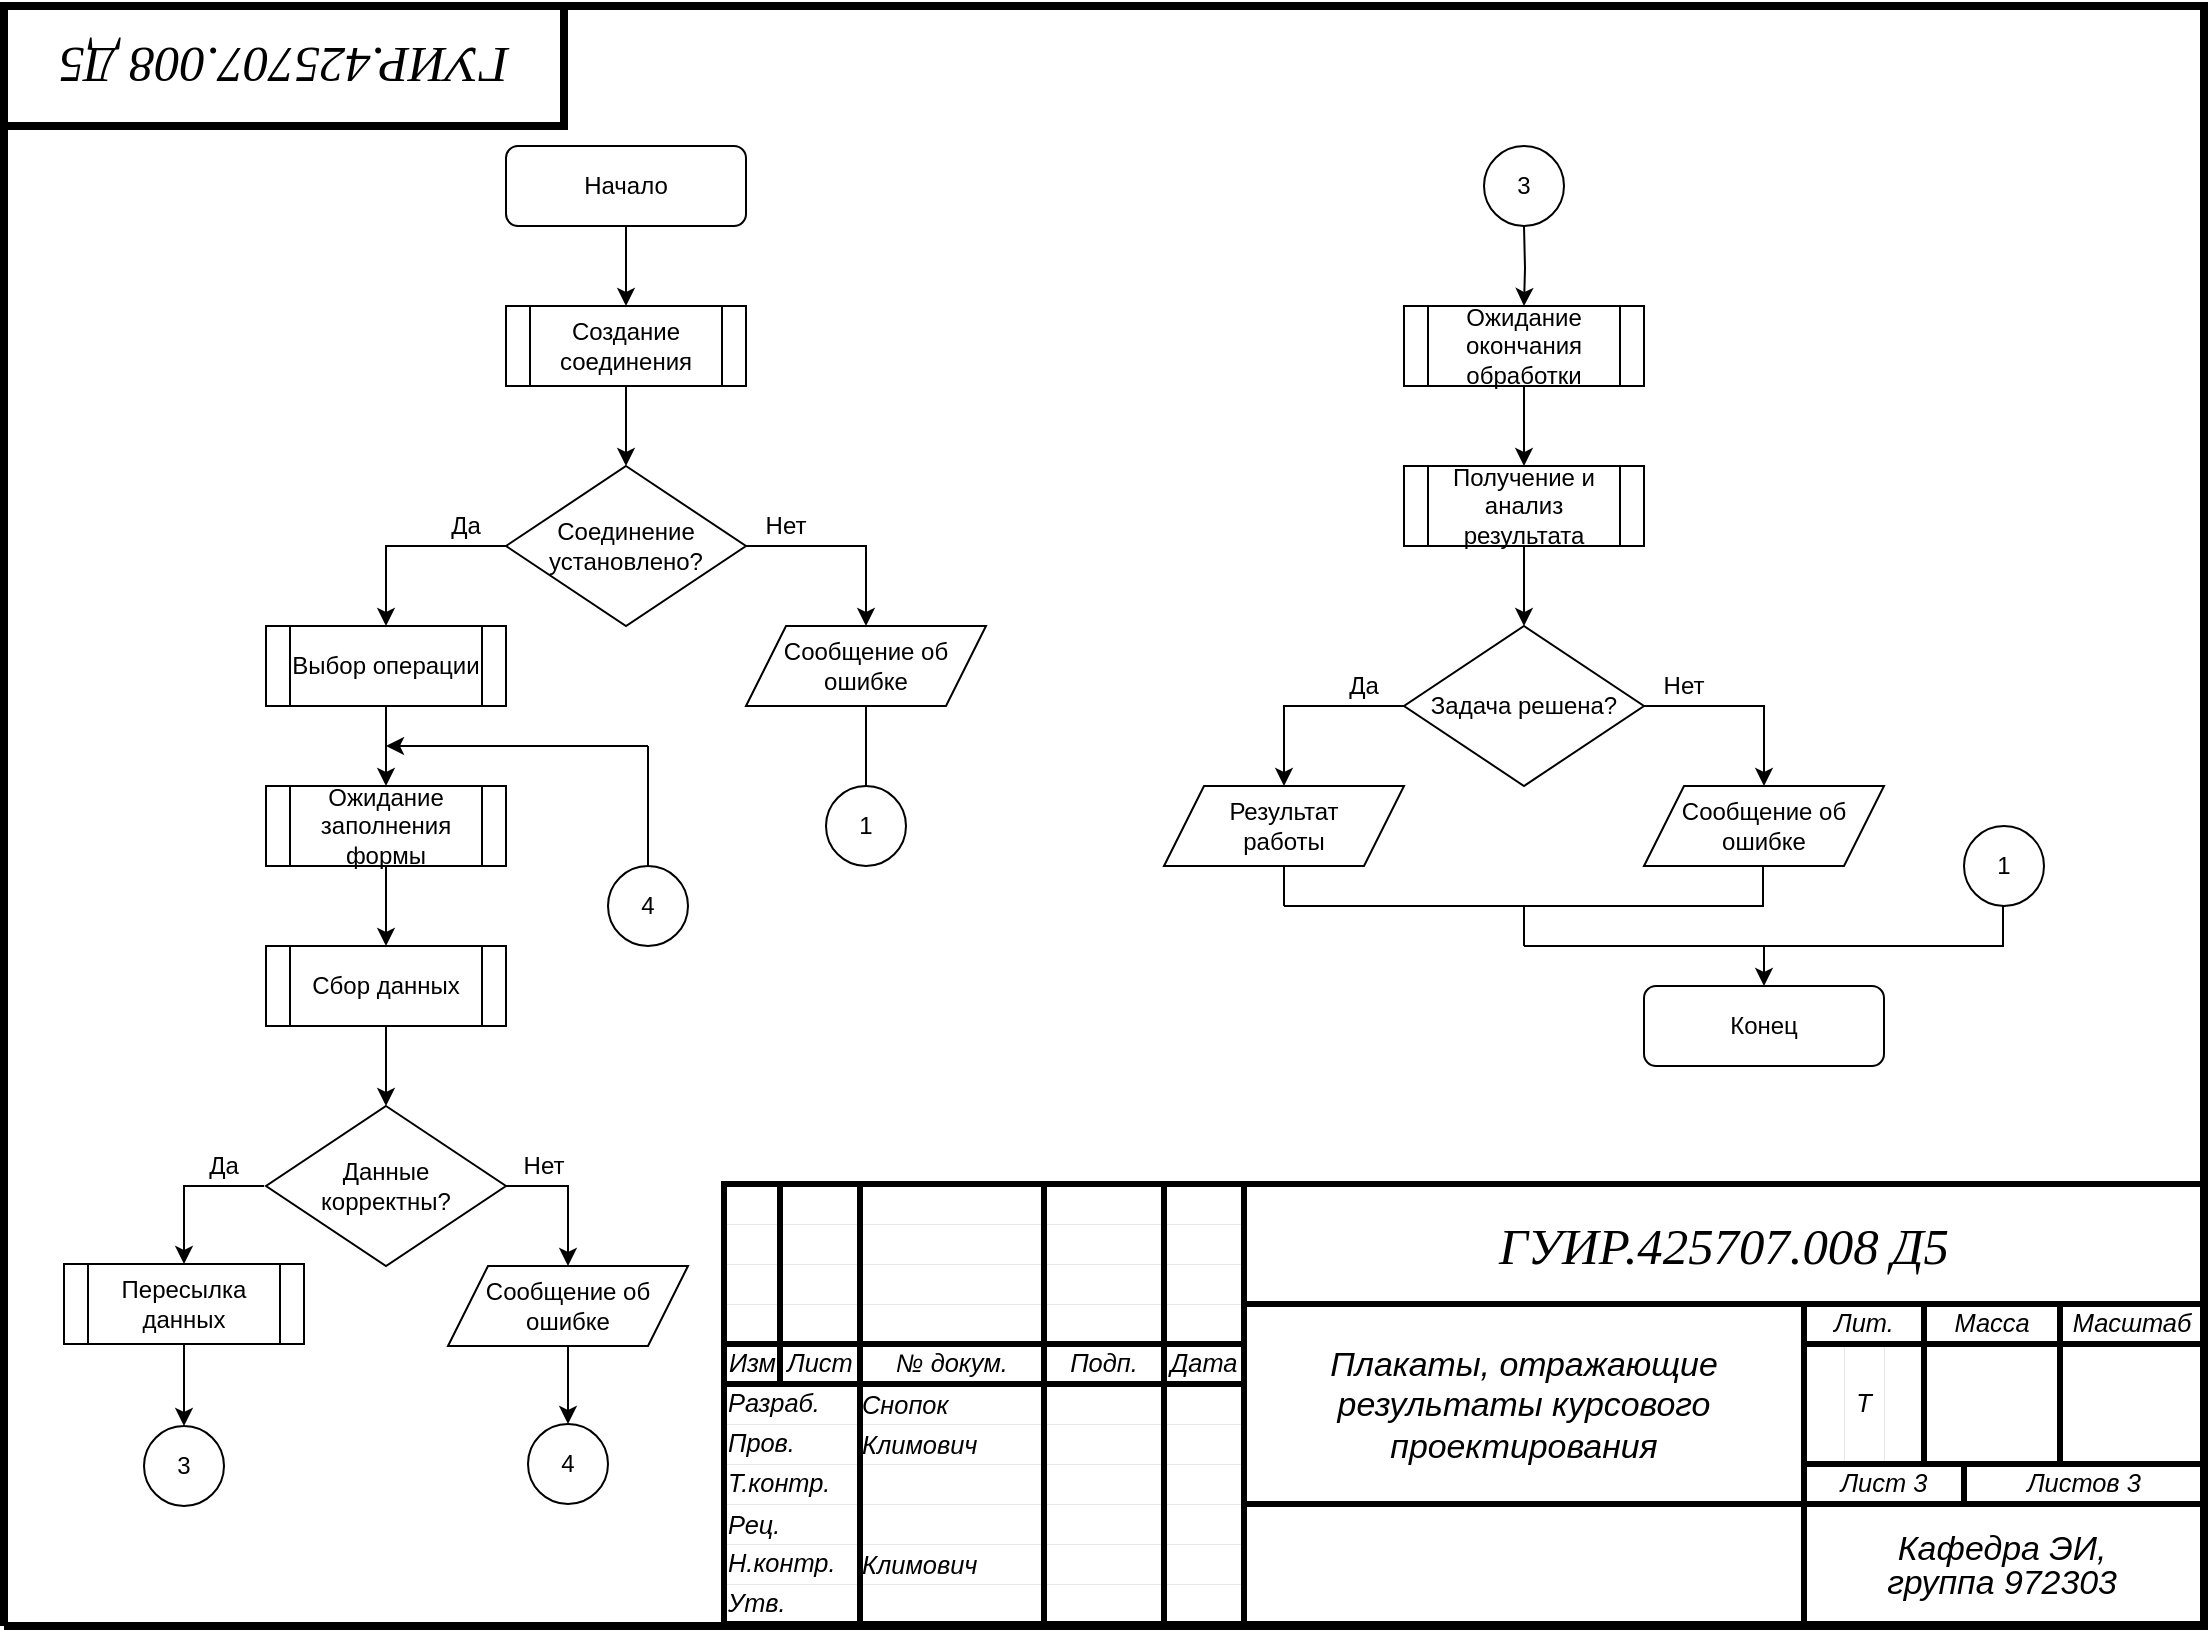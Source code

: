 <mxfile version="15.9.4" type="device"><diagram id="tGUT47aNFviHfr_pIDE-" name="для 1"><mxGraphModel dx="1384" dy="772" grid="1" gridSize="10" guides="1" tooltips="1" connect="1" arrows="1" fold="1" page="1" pageScale="1" pageWidth="1169" pageHeight="827" math="0" shadow="0"><root><mxCell id="0"/><mxCell id="1" parent="0"/><mxCell id="vti0BIo_mtssQ5bWOHE_-128" value="&lt;div style=&quot;font-size: 1px&quot;&gt;&lt;/div&gt;" style="verticalAlign=middle;align=center;vsdxID=1;fillColor=none;gradientColor=none;shape=stencil(nZBLDoAgDERP0z3SIyjew0SURgSD+Lu9kMZoXLhwN9O+tukAlrNpJg1SzDH4QW/URgNYgZTkjA4UkwJUgGXng+6DX1zLfmoymdXo17xh5zmRJ6Q42BWCfc2oJfdAr+Yv+AP9Cb7OJ3H/2JG1HNGz/84klThPVCc=);strokeColor=#000000;strokeWidth=4;labelBackgroundColor=none;rounded=0;html=1;whiteSpace=wrap;" vertex="1" parent="1"><mxGeometry x="60" y="10" width="1100" height="810" as="geometry"/></mxCell><mxCell id="vti0BIo_mtssQ5bWOHE_-65" style="edgeStyle=orthogonalEdgeStyle;rounded=0;orthogonalLoop=1;jettySize=auto;html=1;exitX=0.5;exitY=1;exitDx=0;exitDy=0;entryX=0.5;entryY=0;entryDx=0;entryDy=0;" edge="1" parent="1" source="vti0BIo_mtssQ5bWOHE_-66" target="vti0BIo_mtssQ5bWOHE_-68"><mxGeometry relative="1" as="geometry"/></mxCell><mxCell id="vti0BIo_mtssQ5bWOHE_-66" value="Начало" style="rounded=1;whiteSpace=wrap;html=1;" vertex="1" parent="1"><mxGeometry x="311" y="80" width="120" height="40" as="geometry"/></mxCell><mxCell id="vti0BIo_mtssQ5bWOHE_-67" style="edgeStyle=orthogonalEdgeStyle;rounded=0;orthogonalLoop=1;jettySize=auto;html=1;exitX=0.5;exitY=1;exitDx=0;exitDy=0;entryX=0.5;entryY=0;entryDx=0;entryDy=0;" edge="1" parent="1" source="vti0BIo_mtssQ5bWOHE_-68" target="vti0BIo_mtssQ5bWOHE_-74"><mxGeometry relative="1" as="geometry"/></mxCell><mxCell id="vti0BIo_mtssQ5bWOHE_-68" value="Создание соединения" style="shape=process;whiteSpace=wrap;html=1;backgroundOutline=1;" vertex="1" parent="1"><mxGeometry x="311" y="160" width="120" height="40" as="geometry"/></mxCell><mxCell id="vti0BIo_mtssQ5bWOHE_-69" style="edgeStyle=orthogonalEdgeStyle;rounded=0;orthogonalLoop=1;jettySize=auto;html=1;exitX=0.5;exitY=1;exitDx=0;exitDy=0;entryX=0.5;entryY=0;entryDx=0;entryDy=0;" edge="1" parent="1" source="vti0BIo_mtssQ5bWOHE_-70" target="vti0BIo_mtssQ5bWOHE_-72"><mxGeometry relative="1" as="geometry"/></mxCell><mxCell id="vti0BIo_mtssQ5bWOHE_-70" value="Выбор операции" style="shape=process;whiteSpace=wrap;html=1;backgroundOutline=1;" vertex="1" parent="1"><mxGeometry x="191" y="320" width="120" height="40" as="geometry"/></mxCell><mxCell id="vti0BIo_mtssQ5bWOHE_-71" style="edgeStyle=orthogonalEdgeStyle;rounded=0;orthogonalLoop=1;jettySize=auto;html=1;exitX=0.5;exitY=1;exitDx=0;exitDy=0;entryX=0.5;entryY=0;entryDx=0;entryDy=0;" edge="1" parent="1" source="vti0BIo_mtssQ5bWOHE_-72" target="vti0BIo_mtssQ5bWOHE_-73"><mxGeometry relative="1" as="geometry"><mxPoint x="251" y="470" as="targetPoint"/></mxGeometry></mxCell><mxCell id="vti0BIo_mtssQ5bWOHE_-72" value="Ожидание заполнения формы" style="shape=process;whiteSpace=wrap;html=1;backgroundOutline=1;" vertex="1" parent="1"><mxGeometry x="191" y="400" width="120" height="40" as="geometry"/></mxCell><mxCell id="vti0BIo_mtssQ5bWOHE_-126" style="edgeStyle=orthogonalEdgeStyle;rounded=0;orthogonalLoop=1;jettySize=auto;html=1;exitX=0.5;exitY=1;exitDx=0;exitDy=0;" edge="1" parent="1" source="vti0BIo_mtssQ5bWOHE_-73"><mxGeometry relative="1" as="geometry"><mxPoint x="251" y="560" as="targetPoint"/></mxGeometry></mxCell><mxCell id="vti0BIo_mtssQ5bWOHE_-73" value="Сбор данных" style="shape=process;whiteSpace=wrap;html=1;backgroundOutline=1;" vertex="1" parent="1"><mxGeometry x="191" y="480" width="120" height="40" as="geometry"/></mxCell><mxCell id="vti0BIo_mtssQ5bWOHE_-74" value="Соединение установлено?" style="rhombus;whiteSpace=wrap;html=1;" vertex="1" parent="1"><mxGeometry x="311" y="240" width="120" height="80" as="geometry"/></mxCell><mxCell id="vti0BIo_mtssQ5bWOHE_-75" style="edgeStyle=orthogonalEdgeStyle;rounded=0;orthogonalLoop=1;jettySize=auto;html=1;exitX=1;exitY=1;exitDx=0;exitDy=0;entryX=0.5;entryY=0;entryDx=0;entryDy=0;" edge="1" parent="1" source="vti0BIo_mtssQ5bWOHE_-76" target="vti0BIo_mtssQ5bWOHE_-70"><mxGeometry relative="1" as="geometry"><Array as="points"><mxPoint x="251" y="280"/></Array></mxGeometry></mxCell><mxCell id="vti0BIo_mtssQ5bWOHE_-76" value="Да" style="text;html=1;strokeColor=none;fillColor=none;align=center;verticalAlign=middle;whiteSpace=wrap;rounded=0;" vertex="1" parent="1"><mxGeometry x="271" y="260" width="40" height="20" as="geometry"/></mxCell><mxCell id="vti0BIo_mtssQ5bWOHE_-77" style="edgeStyle=orthogonalEdgeStyle;rounded=0;orthogonalLoop=1;jettySize=auto;html=1;exitX=0;exitY=1;exitDx=0;exitDy=0;entryX=0.5;entryY=0;entryDx=0;entryDy=0;" edge="1" parent="1" source="vti0BIo_mtssQ5bWOHE_-78" target="vti0BIo_mtssQ5bWOHE_-79"><mxGeometry relative="1" as="geometry"><Array as="points"><mxPoint x="491" y="280"/></Array></mxGeometry></mxCell><mxCell id="vti0BIo_mtssQ5bWOHE_-78" value="Нет" style="text;html=1;strokeColor=none;fillColor=none;align=center;verticalAlign=middle;whiteSpace=wrap;rounded=0;" vertex="1" parent="1"><mxGeometry x="431" y="260" width="40" height="20" as="geometry"/></mxCell><mxCell id="vti0BIo_mtssQ5bWOHE_-79" value="Сообщение об ошибке" style="shape=parallelogram;perimeter=parallelogramPerimeter;whiteSpace=wrap;html=1;fixedSize=1;" vertex="1" parent="1"><mxGeometry x="431" y="320" width="120" height="40" as="geometry"/></mxCell><mxCell id="vti0BIo_mtssQ5bWOHE_-80" value="" style="endArrow=classic;html=1;rounded=0;" edge="1" parent="1"><mxGeometry width="50" height="50" relative="1" as="geometry"><mxPoint x="382" y="380" as="sourcePoint"/><mxPoint x="251" y="380" as="targetPoint"/></mxGeometry></mxCell><mxCell id="vti0BIo_mtssQ5bWOHE_-81" value="" style="endArrow=none;html=1;rounded=0;entryX=0.5;entryY=1;entryDx=0;entryDy=0;exitX=0.5;exitY=0;exitDx=0;exitDy=0;" edge="1" parent="1" source="vti0BIo_mtssQ5bWOHE_-82" target="vti0BIo_mtssQ5bWOHE_-79"><mxGeometry width="50" height="50" relative="1" as="geometry"><mxPoint x="491" y="380" as="sourcePoint"/><mxPoint x="351" y="480" as="targetPoint"/></mxGeometry></mxCell><mxCell id="vti0BIo_mtssQ5bWOHE_-82" value="1" style="ellipse;whiteSpace=wrap;html=1;aspect=fixed;" vertex="1" parent="1"><mxGeometry x="471" y="400" width="40" height="40" as="geometry"/></mxCell><mxCell id="vti0BIo_mtssQ5bWOHE_-83" style="edgeStyle=orthogonalEdgeStyle;rounded=0;orthogonalLoop=1;jettySize=auto;html=1;exitX=0.5;exitY=1;exitDx=0;exitDy=0;entryX=0.5;entryY=0;entryDx=0;entryDy=0;" edge="1" parent="1" target="vti0BIo_mtssQ5bWOHE_-86"><mxGeometry relative="1" as="geometry"><mxPoint x="820" y="120" as="sourcePoint"/></mxGeometry></mxCell><mxCell id="vti0BIo_mtssQ5bWOHE_-85" style="edgeStyle=orthogonalEdgeStyle;rounded=0;orthogonalLoop=1;jettySize=auto;html=1;exitX=0.5;exitY=1;exitDx=0;exitDy=0;entryX=0.5;entryY=0;entryDx=0;entryDy=0;" edge="1" parent="1" source="vti0BIo_mtssQ5bWOHE_-86" target="vti0BIo_mtssQ5bWOHE_-88"><mxGeometry relative="1" as="geometry"/></mxCell><mxCell id="vti0BIo_mtssQ5bWOHE_-86" value="Ожидание окончания обработки" style="shape=process;whiteSpace=wrap;html=1;backgroundOutline=1;" vertex="1" parent="1"><mxGeometry x="760" y="160" width="120" height="40" as="geometry"/></mxCell><mxCell id="vti0BIo_mtssQ5bWOHE_-87" style="edgeStyle=orthogonalEdgeStyle;rounded=0;orthogonalLoop=1;jettySize=auto;html=1;exitX=0.5;exitY=1;exitDx=0;exitDy=0;entryX=0.5;entryY=0;entryDx=0;entryDy=0;" edge="1" parent="1" source="vti0BIo_mtssQ5bWOHE_-88" target="vti0BIo_mtssQ5bWOHE_-89"><mxGeometry relative="1" as="geometry"/></mxCell><mxCell id="vti0BIo_mtssQ5bWOHE_-88" value="Получение и анализ результата" style="shape=process;whiteSpace=wrap;html=1;backgroundOutline=1;" vertex="1" parent="1"><mxGeometry x="760" y="240" width="120" height="40" as="geometry"/></mxCell><mxCell id="vti0BIo_mtssQ5bWOHE_-89" value="Задача решена?" style="rhombus;whiteSpace=wrap;html=1;" vertex="1" parent="1"><mxGeometry x="760" y="320" width="120" height="80" as="geometry"/></mxCell><mxCell id="vti0BIo_mtssQ5bWOHE_-90" value="Конец" style="rounded=1;whiteSpace=wrap;html=1;" vertex="1" parent="1"><mxGeometry x="880" y="500" width="120" height="40" as="geometry"/></mxCell><mxCell id="vti0BIo_mtssQ5bWOHE_-92" value="Сообщение об ошибке" style="shape=parallelogram;perimeter=parallelogramPerimeter;whiteSpace=wrap;html=1;fixedSize=1;" vertex="1" parent="1"><mxGeometry x="880" y="400" width="120" height="40" as="geometry"/></mxCell><mxCell id="vti0BIo_mtssQ5bWOHE_-93" value="Результат&lt;br&gt;работы" style="shape=parallelogram;perimeter=parallelogramPerimeter;whiteSpace=wrap;html=1;fixedSize=1;" vertex="1" parent="1"><mxGeometry x="640" y="400" width="120" height="40" as="geometry"/></mxCell><mxCell id="vti0BIo_mtssQ5bWOHE_-97" style="edgeStyle=orthogonalEdgeStyle;rounded=0;orthogonalLoop=1;jettySize=auto;html=1;exitX=1;exitY=1;exitDx=0;exitDy=0;entryX=0.5;entryY=0;entryDx=0;entryDy=0;" edge="1" parent="1" source="vti0BIo_mtssQ5bWOHE_-98" target="vti0BIo_mtssQ5bWOHE_-93"><mxGeometry relative="1" as="geometry"><Array as="points"><mxPoint x="700" y="360"/></Array></mxGeometry></mxCell><mxCell id="vti0BIo_mtssQ5bWOHE_-98" value="Да" style="text;html=1;strokeColor=none;fillColor=none;align=center;verticalAlign=middle;whiteSpace=wrap;rounded=0;" vertex="1" parent="1"><mxGeometry x="720" y="340" width="40" height="20" as="geometry"/></mxCell><mxCell id="vti0BIo_mtssQ5bWOHE_-99" style="edgeStyle=orthogonalEdgeStyle;rounded=0;orthogonalLoop=1;jettySize=auto;html=1;exitX=0;exitY=1;exitDx=0;exitDy=0;entryX=0.5;entryY=0;entryDx=0;entryDy=0;" edge="1" parent="1" source="vti0BIo_mtssQ5bWOHE_-100" target="vti0BIo_mtssQ5bWOHE_-92"><mxGeometry relative="1" as="geometry"><Array as="points"><mxPoint x="940" y="360"/></Array></mxGeometry></mxCell><mxCell id="vti0BIo_mtssQ5bWOHE_-100" value="Нет" style="text;html=1;strokeColor=none;fillColor=none;align=center;verticalAlign=middle;whiteSpace=wrap;rounded=0;" vertex="1" parent="1"><mxGeometry x="880" y="340" width="40" height="20" as="geometry"/></mxCell><mxCell id="vti0BIo_mtssQ5bWOHE_-103" value="" style="endArrow=none;html=1;rounded=0;entryX=0.5;entryY=1;entryDx=0;entryDy=0;" edge="1" parent="1" target="vti0BIo_mtssQ5bWOHE_-93"><mxGeometry width="50" height="50" relative="1" as="geometry"><mxPoint x="700" y="460" as="sourcePoint"/><mxPoint x="1040" y="340" as="targetPoint"/></mxGeometry></mxCell><mxCell id="vti0BIo_mtssQ5bWOHE_-104" value="" style="endArrow=none;html=1;rounded=0;entryX=0.5;entryY=1;entryDx=0;entryDy=0;" edge="1" parent="1"><mxGeometry width="50" height="50" relative="1" as="geometry"><mxPoint x="939.5" y="460" as="sourcePoint"/><mxPoint x="939.5" y="440" as="targetPoint"/></mxGeometry></mxCell><mxCell id="vti0BIo_mtssQ5bWOHE_-105" value="" style="endArrow=none;html=1;rounded=0;" edge="1" parent="1"><mxGeometry width="50" height="50" relative="1" as="geometry"><mxPoint x="700" y="460" as="sourcePoint"/><mxPoint x="940" y="460" as="targetPoint"/></mxGeometry></mxCell><mxCell id="vti0BIo_mtssQ5bWOHE_-106" value="" style="endArrow=classic;html=1;rounded=0;entryX=0.5;entryY=0;entryDx=0;entryDy=0;" edge="1" parent="1" target="vti0BIo_mtssQ5bWOHE_-90"><mxGeometry width="50" height="50" relative="1" as="geometry"><mxPoint x="940" y="480" as="sourcePoint"/><mxPoint x="1040" y="450" as="targetPoint"/></mxGeometry></mxCell><mxCell id="vti0BIo_mtssQ5bWOHE_-107" value="" style="endArrow=none;html=1;rounded=0;" edge="1" parent="1"><mxGeometry width="50" height="50" relative="1" as="geometry"><mxPoint x="820" y="460" as="sourcePoint"/><mxPoint x="820" y="480" as="targetPoint"/></mxGeometry></mxCell><mxCell id="vti0BIo_mtssQ5bWOHE_-108" value="" style="endArrow=none;html=1;rounded=0;" edge="1" parent="1"><mxGeometry width="50" height="50" relative="1" as="geometry"><mxPoint x="820" y="480" as="sourcePoint"/><mxPoint x="1060" y="480" as="targetPoint"/></mxGeometry></mxCell><mxCell id="vti0BIo_mtssQ5bWOHE_-111" value="" style="endArrow=none;html=1;rounded=0;" edge="1" parent="1"><mxGeometry width="50" height="50" relative="1" as="geometry"><mxPoint x="1059.5" y="460" as="sourcePoint"/><mxPoint x="1059.5" y="480" as="targetPoint"/></mxGeometry></mxCell><mxCell id="vti0BIo_mtssQ5bWOHE_-112" value="1" style="ellipse;whiteSpace=wrap;html=1;aspect=fixed;" vertex="1" parent="1"><mxGeometry x="1040" y="420" width="40" height="40" as="geometry"/></mxCell><mxCell id="vti0BIo_mtssQ5bWOHE_-195" style="edgeStyle=orthogonalEdgeStyle;rounded=0;orthogonalLoop=1;jettySize=auto;html=1;exitX=0.5;exitY=1;exitDx=0;exitDy=0;" edge="1" parent="1" source="vti0BIo_mtssQ5bWOHE_-113" target="vti0BIo_mtssQ5bWOHE_-194"><mxGeometry relative="1" as="geometry"/></mxCell><mxCell id="vti0BIo_mtssQ5bWOHE_-113" value="Пересылка данных" style="shape=process;whiteSpace=wrap;html=1;backgroundOutline=1;" vertex="1" parent="1"><mxGeometry x="90" y="639" width="120" height="40" as="geometry"/></mxCell><mxCell id="vti0BIo_mtssQ5bWOHE_-193" style="edgeStyle=orthogonalEdgeStyle;rounded=0;orthogonalLoop=1;jettySize=auto;html=1;exitX=0.5;exitY=1;exitDx=0;exitDy=0;" edge="1" parent="1" source="vti0BIo_mtssQ5bWOHE_-114" target="vti0BIo_mtssQ5bWOHE_-127"><mxGeometry relative="1" as="geometry"/></mxCell><mxCell id="vti0BIo_mtssQ5bWOHE_-114" value="Сообщение об ошибке" style="shape=parallelogram;perimeter=parallelogramPerimeter;whiteSpace=wrap;html=1;fixedSize=1;" vertex="1" parent="1"><mxGeometry x="282" y="640" width="120" height="40" as="geometry"/></mxCell><mxCell id="vti0BIo_mtssQ5bWOHE_-192" style="edgeStyle=orthogonalEdgeStyle;rounded=0;orthogonalLoop=1;jettySize=auto;html=1;exitX=1;exitY=1;exitDx=0;exitDy=0;entryX=0.5;entryY=0;entryDx=0;entryDy=0;" edge="1" parent="1" source="vti0BIo_mtssQ5bWOHE_-116" target="vti0BIo_mtssQ5bWOHE_-113"><mxGeometry relative="1" as="geometry"><Array as="points"><mxPoint x="150" y="600"/></Array></mxGeometry></mxCell><mxCell id="vti0BIo_mtssQ5bWOHE_-116" value="Да" style="text;html=1;strokeColor=none;fillColor=none;align=center;verticalAlign=middle;whiteSpace=wrap;rounded=0;" vertex="1" parent="1"><mxGeometry x="150" y="580" width="40" height="20" as="geometry"/></mxCell><mxCell id="vti0BIo_mtssQ5bWOHE_-117" value="Нет" style="text;html=1;strokeColor=none;fillColor=none;align=center;verticalAlign=middle;whiteSpace=wrap;rounded=0;" vertex="1" parent="1"><mxGeometry x="310" y="580" width="40" height="20" as="geometry"/></mxCell><mxCell id="vti0BIo_mtssQ5bWOHE_-118" style="edgeStyle=orthogonalEdgeStyle;rounded=0;orthogonalLoop=1;jettySize=auto;html=1;exitX=1;exitY=0.5;exitDx=0;exitDy=0;entryX=0.5;entryY=0;entryDx=0;entryDy=0;" edge="1" parent="1" source="vti0BIo_mtssQ5bWOHE_-119" target="vti0BIo_mtssQ5bWOHE_-114"><mxGeometry relative="1" as="geometry"/></mxCell><mxCell id="vti0BIo_mtssQ5bWOHE_-119" value="Данные&lt;br&gt;корректны?" style="rhombus;whiteSpace=wrap;html=1;" vertex="1" parent="1"><mxGeometry x="191" y="560" width="120" height="80" as="geometry"/></mxCell><mxCell id="vti0BIo_mtssQ5bWOHE_-123" value="" style="endArrow=none;html=1;rounded=0;" edge="1" parent="1"><mxGeometry width="50" height="50" relative="1" as="geometry"><mxPoint x="382" y="440" as="sourcePoint"/><mxPoint x="382" y="380" as="targetPoint"/></mxGeometry></mxCell><mxCell id="vti0BIo_mtssQ5bWOHE_-124" value="4" style="ellipse;whiteSpace=wrap;html=1;aspect=fixed;" vertex="1" parent="1"><mxGeometry x="362" y="440" width="40" height="40" as="geometry"/></mxCell><mxCell id="vti0BIo_mtssQ5bWOHE_-127" value="4" style="ellipse;whiteSpace=wrap;html=1;aspect=fixed;" vertex="1" parent="1"><mxGeometry x="322" y="719" width="40" height="40" as="geometry"/></mxCell><mxCell id="vti0BIo_mtssQ5bWOHE_-129" value="&lt;div style=&quot;font-size: 1px&quot;&gt;&lt;/div&gt;" style="verticalAlign=middle;align=center;vsdxID=5;fillColor=none;gradientColor=none;shape=stencil(nZBLDoAgDERP0z3SIyjew0SURgSD+Lu9kMZoXLhwN9O+tukAlrNpJg1SzDH4QW/URgNYgZTkjA4UkwJUgGXng+6DX1zLfmoymdXo17xh5zmRJ6Q42BWCfc2oJfdAr+Yv+AP9Cb7OJ3H/2JG1HNGz/84klThPVCc=);strokeColor=#000000;strokeWidth=3;spacingTop=-3;spacingBottom=-3;spacingLeft=-3;spacingRight=-3;labelBackgroundColor=none;rounded=0;html=1;whiteSpace=wrap;" vertex="1" parent="1"><mxGeometry x="420.0" y="599" width="740" height="220" as="geometry"/></mxCell><mxCell id="vti0BIo_mtssQ5bWOHE_-130" style="vsdxID=6;edgeStyle=none;startArrow=none;endArrow=none;startSize=5;endSize=5;strokeWidth=3;strokeColor=#000000;spacingTop=-3;spacingBottom=-3;spacingLeft=-3;spacingRight=-3;verticalAlign=middle;html=1;labelBackgroundColor=none;rounded=0;" edge="1" parent="1"><mxGeometry relative="1" as="geometry"><Array as="points"/><mxPoint x="448.0" y="599" as="sourcePoint"/><mxPoint x="448.0" y="699" as="targetPoint"/></mxGeometry></mxCell><mxCell id="vti0BIo_mtssQ5bWOHE_-131" value="&lt;div style=&quot;font-size: 1px&quot;&gt;&lt;/div&gt;" style="text;vsdxID=6;edgeStyle=none;startArrow=none;endArrow=none;startSize=5;endSize=5;strokeWidth=3;strokeColor=none;spacingTop=-3;spacingBottom=-3;spacingLeft=-3;spacingRight=-3;verticalAlign=middle;html=1;labelBackgroundColor=none;rounded=0;align=center;fillColor=none;gradientColor=none;whiteSpace=wrap;;html=1;;rotation=270;" vertex="1" parent="vti0BIo_mtssQ5bWOHE_-130"><mxGeometry width="100" height="1" relative="1" as="geometry"><mxPoint x="-50" y="-0.5" as="offset"/></mxGeometry></mxCell><mxCell id="vti0BIo_mtssQ5bWOHE_-132" style="vsdxID=7;edgeStyle=none;startArrow=none;endArrow=none;startSize=5;endSize=5;strokeWidth=3;strokeColor=#000000;spacingTop=-3;spacingBottom=-3;spacingLeft=-3;spacingRight=-3;verticalAlign=middle;html=1;labelBackgroundColor=none;rounded=0;" edge="1" parent="1"><mxGeometry relative="1" as="geometry"><Array as="points"/><mxPoint x="488.0" y="599" as="sourcePoint"/><mxPoint x="488.0" y="819" as="targetPoint"/></mxGeometry></mxCell><mxCell id="vti0BIo_mtssQ5bWOHE_-133" value="&lt;div style=&quot;font-size: 1px&quot;&gt;&lt;/div&gt;" style="text;vsdxID=7;edgeStyle=none;startArrow=none;endArrow=none;startSize=5;endSize=5;strokeWidth=3;strokeColor=none;spacingTop=-3;spacingBottom=-3;spacingLeft=-3;spacingRight=-3;verticalAlign=middle;html=1;labelBackgroundColor=none;rounded=0;align=center;fillColor=none;gradientColor=none;whiteSpace=wrap;;html=1;;rotation=270;" vertex="1" parent="vti0BIo_mtssQ5bWOHE_-132"><mxGeometry width="220" height="1" relative="1" as="geometry"><mxPoint x="-110" y="-0.5" as="offset"/></mxGeometry></mxCell><mxCell id="vti0BIo_mtssQ5bWOHE_-134" style="vsdxID=8;edgeStyle=none;startArrow=none;endArrow=none;startSize=5;endSize=5;strokeWidth=3;strokeColor=#000000;spacingTop=-3;spacingBottom=-3;spacingLeft=-3;spacingRight=-3;verticalAlign=middle;html=1;labelBackgroundColor=none;rounded=0;" edge="1" parent="1"><mxGeometry relative="1" as="geometry"><Array as="points"/><mxPoint x="580.0" y="599" as="sourcePoint"/><mxPoint x="580.0" y="819" as="targetPoint"/></mxGeometry></mxCell><mxCell id="vti0BIo_mtssQ5bWOHE_-135" value="&lt;div style=&quot;font-size: 1px&quot;&gt;&lt;/div&gt;" style="text;vsdxID=8;edgeStyle=none;startArrow=none;endArrow=none;startSize=5;endSize=5;strokeWidth=3;strokeColor=none;spacingTop=-3;spacingBottom=-3;spacingLeft=-3;spacingRight=-3;verticalAlign=middle;html=1;labelBackgroundColor=none;rounded=0;align=center;fillColor=none;gradientColor=none;whiteSpace=wrap;;html=1;;rotation=270;" vertex="1" parent="vti0BIo_mtssQ5bWOHE_-134"><mxGeometry width="220" height="1" relative="1" as="geometry"><mxPoint x="-110" y="-0.5" as="offset"/></mxGeometry></mxCell><mxCell id="vti0BIo_mtssQ5bWOHE_-136" style="vsdxID=9;edgeStyle=none;startArrow=none;endArrow=none;startSize=5;endSize=5;strokeWidth=3;strokeColor=#000000;spacingTop=-3;spacingBottom=-3;spacingLeft=-3;spacingRight=-3;verticalAlign=middle;html=1;labelBackgroundColor=none;rounded=0;" edge="1" parent="1"><mxGeometry relative="1" as="geometry"><Array as="points"/><mxPoint x="640.0" y="599" as="sourcePoint"/><mxPoint x="640.0" y="819" as="targetPoint"/></mxGeometry></mxCell><mxCell id="vti0BIo_mtssQ5bWOHE_-137" value="&lt;div style=&quot;font-size: 1px&quot;&gt;&lt;/div&gt;" style="text;vsdxID=9;edgeStyle=none;startArrow=none;endArrow=none;startSize=5;endSize=5;strokeWidth=3;strokeColor=none;spacingTop=-3;spacingBottom=-3;spacingLeft=-3;spacingRight=-3;verticalAlign=middle;html=1;labelBackgroundColor=none;rounded=0;align=center;fillColor=none;gradientColor=none;whiteSpace=wrap;;html=1;;rotation=270;" vertex="1" parent="vti0BIo_mtssQ5bWOHE_-136"><mxGeometry width="220" height="1" relative="1" as="geometry"><mxPoint x="-110" y="-0.5" as="offset"/></mxGeometry></mxCell><mxCell id="vti0BIo_mtssQ5bWOHE_-138" style="vsdxID=10;edgeStyle=none;startArrow=none;endArrow=none;startSize=5;endSize=5;strokeWidth=3;strokeColor=#000000;spacingTop=-3;spacingBottom=-3;spacingLeft=-3;spacingRight=-3;verticalAlign=middle;html=1;labelBackgroundColor=none;rounded=0;" edge="1" parent="1"><mxGeometry relative="1" as="geometry"><Array as="points"/><mxPoint x="680.0" y="599" as="sourcePoint"/><mxPoint x="680.0" y="819" as="targetPoint"/></mxGeometry></mxCell><mxCell id="vti0BIo_mtssQ5bWOHE_-139" value="&lt;div style=&quot;font-size: 1px&quot;&gt;&lt;/div&gt;" style="text;vsdxID=10;edgeStyle=none;startArrow=none;endArrow=none;startSize=5;endSize=5;strokeWidth=3;strokeColor=none;spacingTop=-3;spacingBottom=-3;spacingLeft=-3;spacingRight=-3;verticalAlign=middle;html=1;labelBackgroundColor=none;rounded=0;align=center;fillColor=none;gradientColor=none;whiteSpace=wrap;;html=1;;rotation=270;" vertex="1" parent="vti0BIo_mtssQ5bWOHE_-138"><mxGeometry width="220" height="1" relative="1" as="geometry"><mxPoint x="-110" y="-0.5" as="offset"/></mxGeometry></mxCell><mxCell id="vti0BIo_mtssQ5bWOHE_-140" value="&lt;div style=&quot;font-size: 1px&quot;&gt;&lt;/div&gt;" style="vsdxID=11;edgeStyle=none;startArrow=none;endArrow=none;startSize=5;endSize=5;strokeWidth=3;strokeColor=#000000;spacingTop=-3;spacingBottom=-3;spacingLeft=-3;spacingRight=-3;verticalAlign=middle;html=1;labelBackgroundColor=none;rounded=0;align=center;" edge="1" parent="1"><mxGeometry relative="1" as="geometry"><mxPoint as="offset"/><Array as="points"/><mxPoint x="680.0" y="659" as="sourcePoint"/><mxPoint x="1160" y="659" as="targetPoint"/></mxGeometry></mxCell><mxCell id="vti0BIo_mtssQ5bWOHE_-141" value="&lt;div style=&quot;font-size: 1px&quot;&gt;&lt;/div&gt;" style="vsdxID=12;edgeStyle=none;startArrow=none;endArrow=none;startSize=5;endSize=5;strokeWidth=3;strokeColor=#000000;spacingTop=-3;spacingBottom=-3;spacingLeft=-3;spacingRight=-3;verticalAlign=middle;html=1;labelBackgroundColor=none;rounded=0;align=center;" edge="1" parent="1"><mxGeometry relative="1" as="geometry"><mxPoint as="offset"/><Array as="points"/><mxPoint x="420.0" y="699" as="sourcePoint"/><mxPoint x="680.0" y="699" as="targetPoint"/></mxGeometry></mxCell><mxCell id="vti0BIo_mtssQ5bWOHE_-142" value="&lt;div style=&quot;font-size: 1px&quot;&gt;&lt;/div&gt;" style="vsdxID=13;edgeStyle=none;startArrow=none;endArrow=none;startSize=5;endSize=5;strokeWidth=3;strokeColor=#000000;spacingTop=-3;spacingBottom=-3;spacingLeft=-3;spacingRight=-3;verticalAlign=middle;html=1;labelBackgroundColor=none;rounded=0;align=center;" edge="1" parent="1"><mxGeometry relative="1" as="geometry"><mxPoint as="offset"/><Array as="points"/><mxPoint x="420.0" y="679" as="sourcePoint"/><mxPoint x="680.0" y="679" as="targetPoint"/></mxGeometry></mxCell><mxCell id="vti0BIo_mtssQ5bWOHE_-143" value="&lt;div style=&quot;font-size: 1px&quot;&gt;&lt;/div&gt;" style="vsdxID=14;edgeStyle=none;startArrow=none;endArrow=none;startSize=5;endSize=5;strokeWidth=0;strokeColor=#000000;spacingTop=-3;spacingBottom=-3;spacingLeft=-3;spacingRight=-3;verticalAlign=middle;html=1;labelBackgroundColor=none;rounded=0;align=center;" edge="1" parent="1"><mxGeometry relative="1" as="geometry"><mxPoint as="offset"/><Array as="points"/><mxPoint x="420.0" y="659" as="sourcePoint"/><mxPoint x="680.0" y="659" as="targetPoint"/></mxGeometry></mxCell><mxCell id="vti0BIo_mtssQ5bWOHE_-144" value="&lt;div style=&quot;font-size: 1px&quot;&gt;&lt;/div&gt;" style="vsdxID=15;edgeStyle=none;startArrow=none;endArrow=none;startSize=5;endSize=5;strokeWidth=0;strokeColor=#000000;spacingTop=-3;spacingBottom=-3;spacingLeft=-3;spacingRight=-3;verticalAlign=middle;html=1;labelBackgroundColor=none;rounded=0;align=center;" edge="1" parent="1"><mxGeometry relative="1" as="geometry"><mxPoint as="offset"/><Array as="points"/><mxPoint x="420.0" y="639" as="sourcePoint"/><mxPoint x="680.0" y="639" as="targetPoint"/></mxGeometry></mxCell><mxCell id="vti0BIo_mtssQ5bWOHE_-145" value="&lt;div style=&quot;font-size: 1px&quot;&gt;&lt;/div&gt;" style="vsdxID=16;edgeStyle=none;startArrow=none;endArrow=none;startSize=5;endSize=5;strokeWidth=0;strokeColor=#000000;spacingTop=-3;spacingBottom=-3;spacingLeft=-3;spacingRight=-3;verticalAlign=middle;html=1;labelBackgroundColor=none;rounded=0;align=center;" edge="1" parent="1"><mxGeometry relative="1" as="geometry"><mxPoint as="offset"/><Array as="points"/><mxPoint x="420.0" y="619" as="sourcePoint"/><mxPoint x="680.0" y="619" as="targetPoint"/></mxGeometry></mxCell><mxCell id="vti0BIo_mtssQ5bWOHE_-146" value="&lt;div style=&quot;font-size: 1px&quot;&gt;&lt;/div&gt;" style="vsdxID=17;edgeStyle=none;startArrow=none;endArrow=none;startSize=5;endSize=5;strokeWidth=0;strokeColor=#000000;spacingTop=-3;spacingBottom=-3;spacingLeft=-3;spacingRight=-3;verticalAlign=middle;html=1;labelBackgroundColor=none;rounded=0;align=center;" edge="1" parent="1"><mxGeometry relative="1" as="geometry"><mxPoint as="offset"/><Array as="points"/><mxPoint x="420.0" y="719" as="sourcePoint"/><mxPoint x="680.0" y="719" as="targetPoint"/></mxGeometry></mxCell><mxCell id="vti0BIo_mtssQ5bWOHE_-147" value="&lt;div style=&quot;font-size: 1px&quot;&gt;&lt;/div&gt;" style="vsdxID=18;edgeStyle=none;startArrow=none;endArrow=none;startSize=5;endSize=5;strokeWidth=0;strokeColor=#000000;spacingTop=-3;spacingBottom=-3;spacingLeft=-3;spacingRight=-3;verticalAlign=middle;html=1;labelBackgroundColor=none;rounded=0;align=center;" edge="1" parent="1"><mxGeometry relative="1" as="geometry"><mxPoint as="offset"/><Array as="points"/><mxPoint x="420.0" y="739" as="sourcePoint"/><mxPoint x="680.0" y="739" as="targetPoint"/></mxGeometry></mxCell><mxCell id="vti0BIo_mtssQ5bWOHE_-148" value="&lt;div style=&quot;font-size: 1px&quot;&gt;&lt;/div&gt;" style="vsdxID=19;edgeStyle=none;startArrow=none;endArrow=none;startSize=5;endSize=5;strokeWidth=0;strokeColor=#000000;spacingTop=-3;spacingBottom=-3;spacingLeft=-3;spacingRight=-3;verticalAlign=middle;html=1;labelBackgroundColor=none;rounded=0;align=center;" edge="1" parent="1"><mxGeometry relative="1" as="geometry"><mxPoint as="offset"/><Array as="points"/><mxPoint x="420.0" y="759" as="sourcePoint"/><mxPoint x="680.0" y="759" as="targetPoint"/></mxGeometry></mxCell><mxCell id="vti0BIo_mtssQ5bWOHE_-149" value="&lt;div style=&quot;font-size: 1px&quot;&gt;&lt;/div&gt;" style="vsdxID=20;edgeStyle=none;startArrow=none;endArrow=none;startSize=5;endSize=5;strokeWidth=0;strokeColor=#000000;spacingTop=-3;spacingBottom=-3;spacingLeft=-3;spacingRight=-3;verticalAlign=middle;html=1;labelBackgroundColor=none;rounded=0;align=center;" edge="1" parent="1"><mxGeometry relative="1" as="geometry"><mxPoint as="offset"/><Array as="points"/><mxPoint x="420.0" y="779" as="sourcePoint"/><mxPoint x="680.0" y="779" as="targetPoint"/></mxGeometry></mxCell><mxCell id="vti0BIo_mtssQ5bWOHE_-150" value="&lt;div style=&quot;font-size: 1px&quot;&gt;&lt;/div&gt;" style="vsdxID=21;edgeStyle=none;startArrow=none;endArrow=none;startSize=5;endSize=5;strokeWidth=0;strokeColor=#000000;spacingTop=-3;spacingBottom=-3;spacingLeft=-3;spacingRight=-3;verticalAlign=middle;html=1;labelBackgroundColor=none;rounded=0;align=center;" edge="1" parent="1"><mxGeometry relative="1" as="geometry"><mxPoint as="offset"/><Array as="points"/><mxPoint x="420.0" y="799" as="sourcePoint"/><mxPoint x="680.0" y="799" as="targetPoint"/></mxGeometry></mxCell><mxCell id="vti0BIo_mtssQ5bWOHE_-151" value="&lt;div style=&quot;font-size: 1px&quot;&gt;&lt;/div&gt;" style="vsdxID=22;edgeStyle=none;startArrow=none;endArrow=none;startSize=5;endSize=5;strokeWidth=3;strokeColor=#000000;spacingTop=-3;spacingBottom=-3;spacingLeft=-3;spacingRight=-3;verticalAlign=middle;html=1;labelBackgroundColor=none;rounded=0;align=center;" edge="1" parent="1"><mxGeometry relative="1" as="geometry"><mxPoint as="offset"/><Array as="points"/><mxPoint x="680.0" y="759" as="sourcePoint"/><mxPoint x="1160" y="759" as="targetPoint"/></mxGeometry></mxCell><mxCell id="vti0BIo_mtssQ5bWOHE_-152" style="vsdxID=23;edgeStyle=none;startArrow=none;endArrow=none;startSize=5;endSize=5;strokeWidth=3;strokeColor=#000000;spacingTop=-3;spacingBottom=-3;spacingLeft=-3;spacingRight=-3;verticalAlign=middle;html=1;labelBackgroundColor=none;rounded=0;" edge="1" parent="1"><mxGeometry relative="1" as="geometry"><Array as="points"/><mxPoint x="960.0" y="659" as="sourcePoint"/><mxPoint x="960.0" y="759" as="targetPoint"/></mxGeometry></mxCell><mxCell id="vti0BIo_mtssQ5bWOHE_-153" value="&lt;div style=&quot;font-size: 1px&quot;&gt;&lt;/div&gt;" style="text;vsdxID=23;edgeStyle=none;startArrow=none;endArrow=none;startSize=5;endSize=5;strokeWidth=3;strokeColor=none;spacingTop=-3;spacingBottom=-3;spacingLeft=-3;spacingRight=-3;verticalAlign=middle;html=1;labelBackgroundColor=none;rounded=0;align=center;fillColor=none;gradientColor=none;whiteSpace=wrap;;html=1;;rotation=270;" vertex="1" parent="vti0BIo_mtssQ5bWOHE_-152"><mxGeometry width="100" height="1" relative="1" as="geometry"><mxPoint x="-50" y="-0.5" as="offset"/></mxGeometry></mxCell><mxCell id="vti0BIo_mtssQ5bWOHE_-154" value="&lt;div style=&quot;font-size: 1px&quot;&gt;&lt;/div&gt;" style="vsdxID=24;edgeStyle=none;startArrow=none;endArrow=none;startSize=5;endSize=5;strokeWidth=3;strokeColor=#000000;spacingTop=-3;spacingBottom=-3;spacingLeft=-3;spacingRight=-3;verticalAlign=middle;html=1;labelBackgroundColor=none;rounded=0;align=center;" edge="1" parent="1"><mxGeometry relative="1" as="geometry"><mxPoint as="offset"/><Array as="points"/><mxPoint x="960.0" y="679" as="sourcePoint"/><mxPoint x="1160" y="679" as="targetPoint"/></mxGeometry></mxCell><mxCell id="vti0BIo_mtssQ5bWOHE_-155" value="&lt;div style=&quot;font-size: 1px&quot;&gt;&lt;/div&gt;" style="vsdxID=25;edgeStyle=none;startArrow=none;endArrow=none;startSize=5;endSize=5;strokeWidth=3;strokeColor=#000000;spacingTop=-3;spacingBottom=-3;spacingLeft=-3;spacingRight=-3;verticalAlign=middle;html=1;labelBackgroundColor=none;rounded=0;align=center;" edge="1" parent="1"><mxGeometry relative="1" as="geometry"><mxPoint as="offset"/><Array as="points"/><mxPoint x="960.0" y="739" as="sourcePoint"/><mxPoint x="1160" y="739" as="targetPoint"/></mxGeometry></mxCell><mxCell id="vti0BIo_mtssQ5bWOHE_-156" style="vsdxID=26;edgeStyle=none;startArrow=none;endArrow=none;startSize=5;endSize=5;strokeWidth=3;strokeColor=#000000;spacingTop=-3;spacingBottom=-3;spacingLeft=-3;spacingRight=-3;verticalAlign=middle;html=1;labelBackgroundColor=none;rounded=0;" edge="1" parent="1"><mxGeometry relative="1" as="geometry"><Array as="points"/><mxPoint x="1020.0" y="659" as="sourcePoint"/><mxPoint x="1020.0" y="739" as="targetPoint"/></mxGeometry></mxCell><mxCell id="vti0BIo_mtssQ5bWOHE_-157" value="&lt;div style=&quot;font-size: 1px&quot;&gt;&lt;/div&gt;" style="text;vsdxID=26;edgeStyle=none;startArrow=none;endArrow=none;startSize=5;endSize=5;strokeWidth=3;strokeColor=none;spacingTop=-3;spacingBottom=-3;spacingLeft=-3;spacingRight=-3;verticalAlign=middle;html=1;labelBackgroundColor=none;rounded=0;align=center;fillColor=none;gradientColor=none;whiteSpace=wrap;;html=1;;rotation=270;" vertex="1" parent="vti0BIo_mtssQ5bWOHE_-156"><mxGeometry width="80" height="1" relative="1" as="geometry"><mxPoint x="-40" y="-0.5" as="offset"/></mxGeometry></mxCell><mxCell id="vti0BIo_mtssQ5bWOHE_-158" style="vsdxID=27;edgeStyle=none;startArrow=none;endArrow=none;startSize=5;endSize=5;strokeWidth=0;strokeColor=#000000;spacingTop=-3;spacingBottom=-3;spacingLeft=-3;spacingRight=-3;verticalAlign=middle;html=1;labelBackgroundColor=none;rounded=0;" edge="1" parent="1"><mxGeometry relative="1" as="geometry"><Array as="points"/><mxPoint x="980.0" y="679" as="sourcePoint"/><mxPoint x="980.0" y="739" as="targetPoint"/></mxGeometry></mxCell><mxCell id="vti0BIo_mtssQ5bWOHE_-159" value="&lt;div style=&quot;font-size: 1px&quot;&gt;&lt;/div&gt;" style="text;vsdxID=27;edgeStyle=none;startArrow=none;endArrow=none;startSize=5;endSize=5;strokeWidth=0;strokeColor=none;spacingTop=-3;spacingBottom=-3;spacingLeft=-3;spacingRight=-3;verticalAlign=middle;html=1;labelBackgroundColor=none;rounded=0;align=center;fillColor=none;gradientColor=none;whiteSpace=wrap;;html=1;;rotation=270;" vertex="1" parent="vti0BIo_mtssQ5bWOHE_-158"><mxGeometry width="60" height="1" relative="1" as="geometry"><mxPoint x="-30" y="-0.5" as="offset"/></mxGeometry></mxCell><mxCell id="vti0BIo_mtssQ5bWOHE_-160" style="vsdxID=28;edgeStyle=none;startArrow=none;endArrow=none;startSize=5;endSize=5;strokeWidth=0;strokeColor=#000000;spacingTop=-3;spacingBottom=-3;spacingLeft=-3;spacingRight=-3;verticalAlign=middle;html=1;labelBackgroundColor=none;rounded=0;" edge="1" parent="1"><mxGeometry relative="1" as="geometry"><Array as="points"/><mxPoint x="1000.0" y="679" as="sourcePoint"/><mxPoint x="1000.0" y="739" as="targetPoint"/></mxGeometry></mxCell><mxCell id="vti0BIo_mtssQ5bWOHE_-161" value="&lt;div style=&quot;font-size: 1px&quot;&gt;&lt;/div&gt;" style="text;vsdxID=28;edgeStyle=none;startArrow=none;endArrow=none;startSize=5;endSize=5;strokeWidth=0;strokeColor=none;spacingTop=-3;spacingBottom=-3;spacingLeft=-3;spacingRight=-3;verticalAlign=middle;html=1;labelBackgroundColor=none;rounded=0;align=center;fillColor=none;gradientColor=none;whiteSpace=wrap;;html=1;;rotation=270;" vertex="1" parent="vti0BIo_mtssQ5bWOHE_-160"><mxGeometry width="60" height="1" relative="1" as="geometry"><mxPoint x="-30" y="-0.5" as="offset"/></mxGeometry></mxCell><mxCell id="vti0BIo_mtssQ5bWOHE_-162" style="vsdxID=29;edgeStyle=none;startArrow=none;endArrow=none;startSize=5;endSize=5;strokeWidth=3;strokeColor=#000000;spacingTop=-3;spacingBottom=-3;spacingLeft=-3;spacingRight=-3;verticalAlign=middle;html=1;labelBackgroundColor=none;rounded=0;" edge="1" parent="1"><mxGeometry relative="1" as="geometry"><Array as="points"/><mxPoint x="1088" y="659" as="sourcePoint"/><mxPoint x="1088" y="739" as="targetPoint"/></mxGeometry></mxCell><mxCell id="vti0BIo_mtssQ5bWOHE_-163" value="&lt;div style=&quot;font-size: 1px&quot;&gt;&lt;/div&gt;" style="text;vsdxID=29;edgeStyle=none;startArrow=none;endArrow=none;startSize=5;endSize=5;strokeWidth=3;strokeColor=none;spacingTop=-3;spacingBottom=-3;spacingLeft=-3;spacingRight=-3;verticalAlign=middle;html=1;labelBackgroundColor=none;rounded=0;align=center;fillColor=none;gradientColor=none;whiteSpace=wrap;;html=1;;rotation=270;" vertex="1" parent="vti0BIo_mtssQ5bWOHE_-162"><mxGeometry width="80" height="1" relative="1" as="geometry"><mxPoint x="-40" y="-0.5" as="offset"/></mxGeometry></mxCell><mxCell id="vti0BIo_mtssQ5bWOHE_-164" style="vsdxID=30;edgeStyle=none;startArrow=none;endArrow=none;startSize=5;endSize=5;strokeWidth=3;strokeColor=#000000;spacingTop=-3;spacingBottom=-3;spacingLeft=-3;spacingRight=-3;verticalAlign=middle;html=1;labelBackgroundColor=none;rounded=0;" edge="1" parent="1"><mxGeometry relative="1" as="geometry"><Array as="points"/><mxPoint x="1040" y="739" as="sourcePoint"/><mxPoint x="1040" y="759" as="targetPoint"/></mxGeometry></mxCell><mxCell id="vti0BIo_mtssQ5bWOHE_-165" value="&lt;div style=&quot;font-size: 1px&quot;&gt;&lt;/div&gt;" style="text;vsdxID=30;edgeStyle=none;startArrow=none;endArrow=none;startSize=5;endSize=5;strokeWidth=3;strokeColor=none;spacingTop=-3;spacingBottom=-3;spacingLeft=-3;spacingRight=-3;verticalAlign=middle;html=1;labelBackgroundColor=none;rounded=0;align=center;fillColor=none;gradientColor=none;whiteSpace=wrap;;html=1;;rotation=270;" vertex="1" parent="vti0BIo_mtssQ5bWOHE_-164"><mxGeometry width="20" height="1" relative="1" as="geometry"><mxPoint x="-10" y="-0.5" as="offset"/></mxGeometry></mxCell><mxCell id="vti0BIo_mtssQ5bWOHE_-166" style="vsdxID=31;edgeStyle=none;startArrow=none;endArrow=none;startSize=5;endSize=5;strokeWidth=3;strokeColor=#000000;spacingTop=-3;spacingBottom=-3;spacingLeft=-3;spacingRight=-3;verticalAlign=middle;html=1;labelBackgroundColor=none;rounded=0;" edge="1" parent="1"><mxGeometry relative="1" as="geometry"><Array as="points"/><mxPoint x="960.0" y="759" as="sourcePoint"/><mxPoint x="960.0" y="819" as="targetPoint"/></mxGeometry></mxCell><mxCell id="vti0BIo_mtssQ5bWOHE_-167" value="&lt;div style=&quot;font-size: 1px&quot;&gt;&lt;/div&gt;" style="text;vsdxID=31;edgeStyle=none;startArrow=none;endArrow=none;startSize=5;endSize=5;strokeWidth=3;strokeColor=none;spacingTop=-3;spacingBottom=-3;spacingLeft=-3;spacingRight=-3;verticalAlign=middle;html=1;labelBackgroundColor=none;rounded=0;align=center;fillColor=none;gradientColor=none;whiteSpace=wrap;;html=1;;rotation=270;" vertex="1" parent="vti0BIo_mtssQ5bWOHE_-166"><mxGeometry width="60" height="1" relative="1" as="geometry"><mxPoint x="-30" y="-0.5" as="offset"/></mxGeometry></mxCell><mxCell id="vti0BIo_mtssQ5bWOHE_-168" value="&lt;div style=&quot;font-size: 1px&quot;&gt;&lt;p style=&quot;align:center;margin-left:0;margin-right:0;margin-top:0px;margin-bottom:0px;text-indent:0;valign:middle;direction:ltr;&quot;&gt;&lt;font style=&quot;font-size:12.7px;font-family:Arial;color:#000000;direction:ltr;letter-spacing:0px;line-height:120%;opacity:1&quot;&gt;&lt;i&gt;Изм.&lt;br/&gt;&lt;/i&gt;&lt;/font&gt;&lt;/p&gt;&lt;/div&gt;" style="verticalAlign=middle;align=center;vsdxID=32;fillColor=none;gradientColor=none;shape=stencil(nZBLDoAgDERP0z3SIyjew0SURgSD+Lu9kMZoXLhwN9O+tukAlrNpJg1SzDH4QW/URgNYgZTkjA4UkwJUgGXng+6DX1zLfmoymdXo17xh5zmRJ6Q42BWCfc2oJfdAr+Yv+AP9Cb7OJ3H/2JG1HNGz/84klThPVCc=);strokeColor=none;strokeWidth=3;spacingTop=-3;spacingBottom=-3;spacingLeft=-3;spacingRight=-3;labelBackgroundColor=none;rounded=0;html=1;whiteSpace=wrap;" vertex="1" parent="1"><mxGeometry x="420.0" y="679" width="32" height="20" as="geometry"/></mxCell><mxCell id="vti0BIo_mtssQ5bWOHE_-169" value="&lt;div style=&quot;font-size: 1px&quot;&gt;&lt;font style=&quot;font-size:12.7px;font-family:Arial;color:#000000;direction:ltr;letter-spacing:0px;line-height:120%;opacity:1&quot;&gt;&lt;i&gt;Лист&lt;br/&gt;&lt;/i&gt;&lt;/font&gt;&lt;/div&gt;" style="verticalAlign=middle;align=center;vsdxID=33;fillColor=none;gradientColor=none;shape=stencil(nZBLDoAgDERP0z3SIyjew0SURgSD+Lu9kMZoXLhwN9O+tukAlrNpJg1SzDH4QW/URgNYgZTkjA4UkwJUgGXng+6DX1zLfmoymdXo17xh5zmRJ6Q42BWCfc2oJfdAr+Yv+AP9Cb7OJ3H/2JG1HNGz/84klThPVCc=);strokeColor=none;strokeWidth=3;spacingTop=-3;spacingBottom=-3;spacingLeft=-3;spacingRight=-3;labelBackgroundColor=none;rounded=0;html=1;whiteSpace=wrap;" vertex="1" parent="1"><mxGeometry x="448.0" y="679" width="40" height="20" as="geometry"/></mxCell><mxCell id="vti0BIo_mtssQ5bWOHE_-170" value="&lt;div style=&quot;font-size: 1px&quot;&gt;&lt;p style=&quot;align:left;margin-left:0;margin-right:0;margin-top:0px;margin-bottom:0px;text-indent:0;valign:middle;direction:ltr;&quot;&gt;&lt;font style=&quot;font-size:12.7px;font-family:Arial;color:#000000;direction:ltr;letter-spacing:0px;line-height:120%;opacity:1&quot;&gt;&lt;i&gt;Разраб.&lt;br/&gt;&lt;/i&gt;&lt;/font&gt;&lt;/p&gt;&lt;/div&gt;" style="verticalAlign=middle;align=left;vsdxID=34;fillColor=none;gradientColor=none;shape=stencil(nZBLDoAgDERP0z3SIyjew0SURgSD+Lu9kMZoXLhwN9O+tukAlrNpJg1SzDH4QW/URgNYgZTkjA4UkwJUgGXng+6DX1zLfmoymdXo17xh5zmRJ6Q42BWCfc2oJfdAr+Yv+AP9Cb7OJ3H/2JG1HNGz/84klThPVCc=);strokeColor=none;strokeWidth=3;spacingTop=-3;spacingBottom=-3;spacingLeft=-3;spacingRight=-3;labelBackgroundColor=none;rounded=0;html=1;whiteSpace=wrap;" vertex="1" parent="1"><mxGeometry x="423.0" y="699" width="64" height="20" as="geometry"/></mxCell><mxCell id="vti0BIo_mtssQ5bWOHE_-171" value="&lt;div style=&quot;font-size: 1px&quot;&gt;&lt;p style=&quot;align:left;margin-left:0;margin-right:0;margin-top:0px;margin-bottom:0px;text-indent:0;valign:middle;direction:ltr;&quot;&gt;&lt;font style=&quot;font-size:12.7px;font-family:Arial;color:#000000;direction:ltr;letter-spacing:0px;line-height:120%;opacity:1&quot;&gt;&lt;i&gt;Пров.&lt;br/&gt;&lt;/i&gt;&lt;/font&gt;&lt;/p&gt;&lt;/div&gt;" style="verticalAlign=middle;align=left;vsdxID=35;fillColor=none;gradientColor=none;shape=stencil(nZBLDoAgDERP0z3SIyjew0SURgSD+Lu9kMZoXLhwN9O+tukAlrNpJg1SzDH4QW/URgNYgZTkjA4UkwJUgGXng+6DX1zLfmoymdXo17xh5zmRJ6Q42BWCfc2oJfdAr+Yv+AP9Cb7OJ3H/2JG1HNGz/84klThPVCc=);strokeColor=none;strokeWidth=3;spacingTop=-3;spacingBottom=-3;spacingLeft=-3;spacingRight=-3;labelBackgroundColor=none;rounded=0;html=1;whiteSpace=wrap;" vertex="1" parent="1"><mxGeometry x="423.0" y="719" width="64" height="20" as="geometry"/></mxCell><mxCell id="vti0BIo_mtssQ5bWOHE_-172" value="&lt;div style=&quot;font-size: 1px&quot;&gt;&lt;p style=&quot;align:left;margin-left:0;margin-right:0;margin-top:0px;margin-bottom:0px;text-indent:0;valign:middle;direction:ltr;&quot;&gt;&lt;font style=&quot;font-size:12.7px;font-family:Arial;color:#000000;direction:ltr;letter-spacing:0px;line-height:120%;opacity:1&quot;&gt;&lt;i&gt;Т.контр.&lt;br/&gt;&lt;/i&gt;&lt;/font&gt;&lt;/p&gt;&lt;/div&gt;" style="verticalAlign=middle;align=left;vsdxID=36;fillColor=none;gradientColor=none;shape=stencil(nZBLDoAgDERP0z3SIyjew0SURgSD+Lu9kMZoXLhwN9O+tukAlrNpJg1SzDH4QW/URgNYgZTkjA4UkwJUgGXng+6DX1zLfmoymdXo17xh5zmRJ6Q42BWCfc2oJfdAr+Yv+AP9Cb7OJ3H/2JG1HNGz/84klThPVCc=);strokeColor=none;strokeWidth=3;spacingTop=-3;spacingBottom=-3;spacingLeft=-3;spacingRight=-3;labelBackgroundColor=none;rounded=0;html=1;whiteSpace=wrap;" vertex="1" parent="1"><mxGeometry x="423.0" y="739" width="64" height="20" as="geometry"/></mxCell><mxCell id="vti0BIo_mtssQ5bWOHE_-173" value="&lt;div style=&quot;font-size: 1px&quot;&gt;&lt;p style=&quot;align:left;margin-left:0;margin-right:0;margin-top:0px;margin-bottom:0px;text-indent:0;valign:middle;direction:ltr;&quot;&gt;&lt;font style=&quot;font-size:12.7px;font-family:Arial;color:#000000;direction:ltr;letter-spacing:0px;line-height:120%;opacity:1&quot;&gt;&lt;i&gt;Н.контр.&lt;br/&gt;&lt;/i&gt;&lt;/font&gt;&lt;/p&gt;&lt;/div&gt;" style="verticalAlign=middle;align=left;vsdxID=37;fillColor=none;gradientColor=none;shape=stencil(nZBLDoAgDERP0z3SIyjew0SURgSD+Lu9kMZoXLhwN9O+tukAlrNpJg1SzDH4QW/URgNYgZTkjA4UkwJUgGXng+6DX1zLfmoymdXo17xh5zmRJ6Q42BWCfc2oJfdAr+Yv+AP9Cb7OJ3H/2JG1HNGz/84klThPVCc=);strokeColor=none;strokeWidth=3;spacingTop=-3;spacingBottom=-3;spacingLeft=-3;spacingRight=-3;labelBackgroundColor=none;rounded=0;html=1;whiteSpace=wrap;" vertex="1" parent="1"><mxGeometry x="423.0" y="779" width="64" height="20" as="geometry"/></mxCell><mxCell id="vti0BIo_mtssQ5bWOHE_-174" value="&lt;div style=&quot;font-size: 1px&quot;&gt;&lt;font style=&quot;font-size:12.7px;font-family:Arial;color:#000000;direction:ltr;letter-spacing:0px;line-height:120%;opacity:1&quot;&gt;&lt;i&gt;№ докум.&lt;br/&gt;&lt;/i&gt;&lt;/font&gt;&lt;/div&gt;" style="verticalAlign=middle;align=center;vsdxID=38;fillColor=none;gradientColor=none;shape=stencil(nZBLDoAgDERP0z3SIyjew0SURgSD+Lu9kMZoXLhwN9O+tukAlrNpJg1SzDH4QW/URgNYgZTkjA4UkwJUgGXng+6DX1zLfmoymdXo17xh5zmRJ6Q42BWCfc2oJfdAr+Yv+AP9Cb7OJ3H/2JG1HNGz/84klThPVCc=);strokeColor=none;strokeWidth=3;spacingTop=-3;spacingBottom=-3;spacingLeft=-3;spacingRight=-3;labelBackgroundColor=none;rounded=0;html=1;whiteSpace=wrap;" vertex="1" parent="1"><mxGeometry x="488.0" y="679" width="92" height="20" as="geometry"/></mxCell><mxCell id="vti0BIo_mtssQ5bWOHE_-175" value="&lt;div style=&quot;font-size: 1px&quot;&gt;&lt;font style=&quot;font-size:12.7px;font-family:Arial;color:#000000;direction:ltr;letter-spacing:0px;line-height:120%;opacity:1&quot;&gt;&lt;i&gt;Подп.&lt;br/&gt;&lt;/i&gt;&lt;/font&gt;&lt;/div&gt;" style="verticalAlign=middle;align=center;vsdxID=39;fillColor=none;gradientColor=none;shape=stencil(nZBLDoAgDERP0z3SIyjew0SURgSD+Lu9kMZoXLhwN9O+tukAlrNpJg1SzDH4QW/URgNYgZTkjA4UkwJUgGXng+6DX1zLfmoymdXo17xh5zmRJ6Q42BWCfc2oJfdAr+Yv+AP9Cb7OJ3H/2JG1HNGz/84klThPVCc=);strokeColor=none;strokeWidth=3;spacingTop=-3;spacingBottom=-3;spacingLeft=-3;spacingRight=-3;labelBackgroundColor=none;rounded=0;html=1;whiteSpace=wrap;" vertex="1" parent="1"><mxGeometry x="580.0" y="679" width="60" height="20" as="geometry"/></mxCell><mxCell id="vti0BIo_mtssQ5bWOHE_-176" value="&lt;div style=&quot;font-size: 1px&quot;&gt;&lt;font style=&quot;font-size:12.7px;font-family:Arial;color:#000000;direction:ltr;letter-spacing:0px;line-height:120%;opacity:1&quot;&gt;&lt;i&gt;Дата&lt;br/&gt;&lt;/i&gt;&lt;/font&gt;&lt;/div&gt;" style="verticalAlign=middle;align=center;vsdxID=40;fillColor=none;gradientColor=none;shape=stencil(nZBLDoAgDERP0z3SIyjew0SURgSD+Lu9kMZoXLhwN9O+tukAlrNpJg1SzDH4QW/URgNYgZTkjA4UkwJUgGXng+6DX1zLfmoymdXo17xh5zmRJ6Q42BWCfc2oJfdAr+Yv+AP9Cb7OJ3H/2JG1HNGz/84klThPVCc=);strokeColor=none;strokeWidth=3;spacingTop=-3;spacingBottom=-3;spacingLeft=-3;spacingRight=-3;labelBackgroundColor=none;rounded=0;html=1;whiteSpace=wrap;" vertex="1" parent="1"><mxGeometry x="638.0" y="679" width="44" height="20" as="geometry"/></mxCell><mxCell id="vti0BIo_mtssQ5bWOHE_-177" value="&lt;div style=&quot;font-size: 1px&quot;&gt;&lt;font style=&quot;font-size:12.7px;font-family:Arial;color:#000000;direction:ltr;letter-spacing:0px;line-height:120%;opacity:1&quot;&gt;&lt;i&gt;Лит.&lt;br/&gt;&lt;/i&gt;&lt;/font&gt;&lt;/div&gt;" style="verticalAlign=middle;align=center;vsdxID=45;fillColor=none;gradientColor=none;shape=stencil(nZBLDoAgDERP0z3SIyjew0SURgSD+Lu9kMZoXLhwN9O+tukAlrNpJg1SzDH4QW/URgNYgZTkjA4UkwJUgGXng+6DX1zLfmoymdXo17xh5zmRJ6Q42BWCfc2oJfdAr+Yv+AP9Cb7OJ3H/2JG1HNGz/84klThPVCc=);strokeColor=none;strokeWidth=3;spacingTop=-3;spacingBottom=-3;spacingLeft=-3;spacingRight=-3;labelBackgroundColor=none;rounded=0;html=1;whiteSpace=wrap;" vertex="1" parent="1"><mxGeometry x="960.0" y="659" width="60" height="20" as="geometry"/></mxCell><mxCell id="vti0BIo_mtssQ5bWOHE_-178" value="&lt;div style=&quot;font-size: 1px&quot;&gt;&lt;font style=&quot;font-size:12.7px;font-family:Arial;color:#000000;direction:ltr;letter-spacing:0px;line-height:120%;opacity:1&quot;&gt;&lt;i&gt;Масса&lt;br/&gt;&lt;/i&gt;&lt;/font&gt;&lt;/div&gt;" style="verticalAlign=middle;align=center;vsdxID=46;fillColor=none;gradientColor=none;shape=stencil(nZBLDoAgDERP0z3SIyjew0SURgSD+Lu9kMZoXLhwN9O+tukAlrNpJg1SzDH4QW/URgNYgZTkjA4UkwJUgGXng+6DX1zLfmoymdXo17xh5zmRJ6Q42BWCfc2oJfdAr+Yv+AP9Cb7OJ3H/2JG1HNGz/84klThPVCc=);strokeColor=none;strokeWidth=3;spacingTop=-3;spacingBottom=-3;spacingLeft=-3;spacingRight=-3;labelBackgroundColor=none;rounded=0;html=1;whiteSpace=wrap;" vertex="1" parent="1"><mxGeometry x="1020.0" y="659" width="68" height="20" as="geometry"/></mxCell><mxCell id="vti0BIo_mtssQ5bWOHE_-179" value="&lt;div style=&quot;font-size: 1px&quot;&gt;&lt;font style=&quot;font-size:12.7px;font-family:Arial;color:#000000;direction:ltr;letter-spacing:0px;line-height:120%;opacity:1&quot;&gt;&lt;i&gt;Масштаб&lt;br/&gt;&lt;/i&gt;&lt;/font&gt;&lt;/div&gt;" style="verticalAlign=middle;align=center;vsdxID=47;fillColor=none;gradientColor=none;shape=stencil(nZBLDoAgDERP0z3SIyjew0SURgSD+Lu9kMZoXLhwN9O+tukAlrNpJg1SzDH4QW/URgNYgZTkjA4UkwJUgGXng+6DX1zLfmoymdXo17xh5zmRJ6Q42BWCfc2oJfdAr+Yv+AP9Cb7OJ3H/2JG1HNGz/84klThPVCc=);strokeColor=none;strokeWidth=3;spacingTop=-3;spacingBottom=-3;spacingLeft=-3;spacingRight=-3;labelBackgroundColor=none;rounded=0;html=1;whiteSpace=wrap;" vertex="1" parent="1"><mxGeometry x="1088" y="659" width="72" height="20" as="geometry"/></mxCell><mxCell id="vti0BIo_mtssQ5bWOHE_-180" value="&lt;div style=&quot;font-size: 1px&quot;&gt;&lt;p style=&quot;align:center;margin-left:0;margin-right:0;margin-top:0px;margin-bottom:0px;text-indent:0;valign:middle;direction:ltr;&quot;&gt;&lt;font style=&quot;font-size:12.7px;font-family:Arial;color:#000000;direction:ltr;letter-spacing:0px;line-height:120%;opacity:1&quot;&gt;&lt;i&gt;Лист &lt;/i&gt;&lt;/font&gt;&lt;font style=&quot;font-size:12.7px;font-family:Arial;color:#000000;direction:ltr;letter-spacing:0px;line-height:120%;opacity:1&quot;&gt;&lt;i&gt;3&lt;br/&gt;&lt;/i&gt;&lt;/font&gt;&lt;/p&gt;&lt;/div&gt;" style="verticalAlign=middle;align=center;vsdxID=48;fillColor=none;gradientColor=none;shape=stencil(nZBLDoAgDERP0z3SIyjew0SURgSD+Lu9kMZoXLhwN9O+tukAlrNpJg1SzDH4QW/URgNYgZTkjA4UkwJUgGXng+6DX1zLfmoymdXo17xh5zmRJ6Q42BWCfc2oJfdAr+Yv+AP9Cb7OJ3H/2JG1HNGz/84klThPVCc=);strokeColor=none;strokeWidth=3;spacingTop=-3;spacingBottom=-3;spacingLeft=-3;spacingRight=-3;labelBackgroundColor=none;rounded=0;html=1;whiteSpace=wrap;" vertex="1" parent="1"><mxGeometry x="960.0" y="739" width="80" height="20" as="geometry"/></mxCell><mxCell id="vti0BIo_mtssQ5bWOHE_-181" value="&lt;div style=&quot;font-size: 1px&quot;&gt;&lt;font style=&quot;font-size:12.7px;font-family:Arial;color:#000000;direction:ltr;letter-spacing:0px;line-height:120%;opacity:1&quot;&gt;&lt;i&gt;Листов 3&lt;br/&gt;&lt;/i&gt;&lt;/font&gt;&lt;/div&gt;" style="verticalAlign=middle;align=center;vsdxID=49;fillColor=none;gradientColor=none;shape=stencil(nZBLDoAgDERP0z3SIyjew0SURgSD+Lu9kMZoXLhwN9O+tukAlrNpJg1SzDH4QW/URgNYgZTkjA4UkwJUgGXng+6DX1zLfmoymdXo17xh5zmRJ6Q42BWCfc2oJfdAr+Yv+AP9Cb7OJ3H/2JG1HNGz/84klThPVCc=);strokeColor=none;strokeWidth=3;spacingTop=-3;spacingBottom=-3;spacingLeft=-3;spacingRight=-3;labelBackgroundColor=none;rounded=0;html=1;whiteSpace=wrap;" vertex="1" parent="1"><mxGeometry x="1040" y="739" width="120" height="20" as="geometry"/></mxCell><mxCell id="vti0BIo_mtssQ5bWOHE_-182" value="&lt;div style=&quot;font-size: 1px&quot;&gt;&lt;font style=&quot;font-size:12.7px;font-family:Arial;color:#000000;direction:ltr;letter-spacing:0px;line-height:120%;opacity:1&quot;&gt;&lt;i&gt;Т&lt;br/&gt;&lt;/i&gt;&lt;/font&gt;&lt;/div&gt;" style="verticalAlign=middle;align=center;vsdxID=50;fillColor=none;gradientColor=none;shape=stencil(nZBLDoAgDERP0z3SIyjew0SURgSD+Lu9kMZoXLhwN9O+tukAlrNpJg1SzDH4QW/URgNYgZTkjA4UkwJUgGXng+6DX1zLfmoymdXo17xh5zmRJ6Q42BWCfc2oJfdAr+Yv+AP9Cb7OJ3H/2JG1HNGz/84klThPVCc=);strokeColor=none;strokeWidth=3;spacingTop=-3;spacingBottom=-3;spacingLeft=-3;spacingRight=-3;labelBackgroundColor=none;rounded=0;html=1;whiteSpace=wrap;" vertex="1" parent="1"><mxGeometry x="980.0" y="679" width="20" height="60" as="geometry"/></mxCell><mxCell id="vti0BIo_mtssQ5bWOHE_-183" value="&lt;div style=&quot;font-size: 1px&quot;&gt;&lt;p style=&quot;align:left;margin-left:0;margin-right:0;margin-top:0px;margin-bottom:0px;text-indent:0;valign:middle;direction:ltr;&quot;&gt;&lt;font style=&quot;font-size:12.7px;font-family:Arial;color:#000000;direction:ltr;letter-spacing:0px;line-height:120%;opacity:1&quot;&gt;&lt;i&gt;Утв.&lt;br/&gt;&lt;/i&gt;&lt;/font&gt;&lt;/p&gt;&lt;/div&gt;" style="verticalAlign=middle;align=left;vsdxID=52;fillColor=none;gradientColor=none;shape=stencil(nZBLDoAgDERP0z3SIyjew0SURgSD+Lu9kMZoXLhwN9O+tukAlrNpJg1SzDH4QW/URgNYgZTkjA4UkwJUgGXng+6DX1zLfmoymdXo17xh5zmRJ6Q42BWCfc2oJfdAr+Yv+AP9Cb7OJ3H/2JG1HNGz/84klThPVCc=);strokeColor=none;strokeWidth=3;spacingTop=-3;spacingBottom=-3;spacingLeft=-3;spacingRight=-3;labelBackgroundColor=none;rounded=0;html=1;whiteSpace=wrap;" vertex="1" parent="1"><mxGeometry x="423.0" y="799" width="64" height="20" as="geometry"/></mxCell><mxCell id="vti0BIo_mtssQ5bWOHE_-184" value="&lt;div style=&quot;font-size: 1px&quot;&gt;&lt;p style=&quot;align:center;margin-left:0;margin-right:0;margin-top:0px;margin-bottom:0px;text-indent:0;valign:middle;direction:ltr;&quot;&gt;&lt;font style=&quot;font-size:25.4px;font-family:Times New Roman;color:#000000;direction:ltr;letter-spacing:0px;line-height:120%;opacity:1&quot;&gt;&lt;i&gt;ГУИР.&lt;/i&gt;&lt;/font&gt;&lt;font style=&quot;font-size:25.4px;font-family:Times New Roman;color:#000000;direction:ltr;letter-spacing:0px;line-height:120%;opacity:1&quot;&gt;&lt;i&gt;425&lt;/i&gt;&lt;/font&gt;&lt;font style=&quot;font-size:25.4px;font-family:Times New Roman;color:#000000;direction:ltr;letter-spacing:0px;line-height:120%;opacity:1&quot;&gt;&lt;i&gt;707.&lt;/i&gt;&lt;/font&gt;&lt;font style=&quot;font-size:25.4px;font-family:Times New Roman;color:#000000;direction:ltr;letter-spacing:0px;line-height:120%;opacity:1&quot;&gt;&lt;i&gt;00&lt;/i&gt;&lt;/font&gt;&lt;font style=&quot;font-size:25.4px;font-family:Times New Roman;color:#000000;direction:ltr;letter-spacing:0px;line-height:120%;opacity:1&quot;&gt;&lt;i&gt;8 Д5&lt;/i&gt;&lt;/font&gt;&lt;font style=&quot;font-size:16.93px;font-family:Times New Roman CYR;color:#000000;direction:ltr;letter-spacing:0px;line-height:120%;opacity:1&quot;&gt;&lt;i&gt;&lt;b&gt;&lt;br/&gt;&lt;/b&gt;&lt;/i&gt;&lt;/font&gt;&lt;/p&gt;&lt;/div&gt;" style="verticalAlign=middle;align=center;vsdxID=43;rotation=180;fillColor=#FFFFFF;gradientColor=none;shape=stencil(nZBLDoAgDERP0z3SIyjew0SURgSD+Lu9kMZoXLhwN9O+tukAlrNpJg1SzDH4QW/URgNYgZTkjA4UkwJUgGXng+6DX1zLfmoymdXo17xh5zmRJ6Q42BWCfc2oJfdAr+Yv+AP9Cb7OJ3H/2JG1HNGz/84klThPVCc=);strokeColor=#000000;strokeWidth=4;labelBackgroundColor=none;rounded=0;html=1;whiteSpace=wrap;" vertex="1" parent="1"><mxGeometry x="60" y="10" width="280" height="60" as="geometry"/></mxCell><mxCell id="vti0BIo_mtssQ5bWOHE_-185" value="&lt;div style=&quot;font-size: 1px&quot;&gt;&lt;p style=&quot;align:left;margin-left:0;margin-right:0;margin-top:0px;margin-bottom:0px;text-indent:0;valign:middle;direction:ltr;&quot;&gt;&lt;font style=&quot;font-size:12.7px;font-family:Arial;color:#000000;direction:ltr;letter-spacing:0px;line-height:120%;opacity:1&quot;&gt;&lt;i&gt;Рец.&lt;br/&gt;&lt;/i&gt;&lt;/font&gt;&lt;/p&gt;&lt;/div&gt;" style="verticalAlign=middle;align=left;vsdxID=54;fillColor=none;gradientColor=none;strokeColor=none;labelBackgroundColor=none;rounded=0;html=1;whiteSpace=wrap;" vertex="1" parent="1"><mxGeometry x="420.0" y="760" width="76" height="20" as="geometry"/></mxCell><mxCell id="vti0BIo_mtssQ5bWOHE_-186" value="&lt;div style=&quot;font-size: 1px&quot;&gt;&lt;p style=&quot;margin-left: 0 ; margin-right: 0 ; margin-top: 0px ; margin-bottom: 0px ; text-indent: 0 ; direction: ltr&quot;&gt;&lt;font style=&quot;font-size: 12.7px ; font-family: &amp;#34;arial&amp;#34; ; color: #000000 ; direction: ltr ; letter-spacing: 0px ; line-height: 120% ; opacity: 1&quot;&gt;&lt;i&gt;Снопок&lt;br&gt;&lt;/i&gt;&lt;/font&gt;&lt;/p&gt;&lt;/div&gt;" style="verticalAlign=middle;align=left;vsdxID=55;fillColor=none;gradientColor=none;shape=stencil(nZBLDoAgDERP0z3SIyjew0SURgSD+Lu9kMZoXLhwN9O+tukAlrNpJg1SzDH4QW/URgNYgZTkjA4UkwJUgGXng+6DX1zLfmoymdXo17xh5zmRJ6Q42BWCfc2oJfdAr+Yv+AP9Cb7OJ3H/2JG1HNGz/84klThPVCc=);strokeColor=none;strokeWidth=3;spacingTop=-3;spacingBottom=-3;spacingLeft=-3;spacingRight=-3;labelBackgroundColor=none;rounded=0;html=1;whiteSpace=wrap;" vertex="1" parent="1"><mxGeometry x="490.0" y="700" width="88" height="20" as="geometry"/></mxCell><mxCell id="vti0BIo_mtssQ5bWOHE_-187" value="&lt;div style=&quot;font-size: 1px&quot;&gt;&lt;p style=&quot;margin-left: 0 ; margin-right: 0 ; margin-top: 0px ; margin-bottom: 0px ; text-indent: 0 ; direction: ltr&quot;&gt;&lt;font style=&quot;font-size: 12.7px ; font-family: &amp;#34;arial&amp;#34; ; color: #000000 ; direction: ltr ; letter-spacing: 0px ; line-height: 120% ; opacity: 1&quot;&gt;&lt;i&gt;Климович&lt;br&gt;&lt;/i&gt;&lt;/font&gt;&lt;/p&gt;&lt;/div&gt;" style="verticalAlign=middle;align=left;vsdxID=56;fillColor=none;gradientColor=none;shape=stencil(nZBLDoAgDERP0z3SIyjew0SURgSD+Lu9kMZoXLhwN9O+tukAlrNpJg1SzDH4QW/URgNYgZTkjA4UkwJUgGXng+6DX1zLfmoymdXo17xh5zmRJ6Q42BWCfc2oJfdAr+Yv+AP9Cb7OJ3H/2JG1HNGz/84klThPVCc=);strokeColor=none;strokeWidth=3;spacingTop=-3;spacingBottom=-3;spacingLeft=-3;spacingRight=-3;labelBackgroundColor=none;rounded=0;html=1;whiteSpace=wrap;" vertex="1" parent="1"><mxGeometry x="490.0" y="720" width="85" height="20" as="geometry"/></mxCell><mxCell id="vti0BIo_mtssQ5bWOHE_-188" value="&lt;div style=&quot;font-size: 1px&quot;&gt;&lt;p style=&quot;margin-left: 0 ; margin-right: 0 ; margin-top: 0px ; margin-bottom: 0px ; text-indent: 0 ; direction: ltr&quot;&gt;&lt;font style=&quot;font-size: 12.7px ; font-family: &amp;#34;arial&amp;#34; ; color: #000000 ; direction: ltr ; letter-spacing: 0px ; line-height: 120% ; opacity: 1&quot;&gt;&lt;i&gt;Климович&lt;br&gt;&lt;/i&gt;&lt;/font&gt;&lt;/p&gt;&lt;/div&gt;" style="verticalAlign=middle;align=left;vsdxID=59;fillColor=none;gradientColor=none;shape=stencil(nZBLDoAgDERP0z3SIyjew0SURgSD+Lu9kMZoXLhwN9O+tukAlrNpJg1SzDH4QW/URgNYgZTkjA4UkwJUgGXng+6DX1zLfmoymdXo17xh5zmRJ6Q42BWCfc2oJfdAr+Yv+AP9Cb7OJ3H/2JG1HNGz/84klThPVCc=);strokeColor=none;strokeWidth=3;spacingTop=-3;spacingBottom=-3;spacingLeft=-3;spacingRight=-3;labelBackgroundColor=none;rounded=0;html=1;whiteSpace=wrap;" vertex="1" parent="1"><mxGeometry x="490.0" y="780" width="79" height="20" as="geometry"/></mxCell><mxCell id="vti0BIo_mtssQ5bWOHE_-189" value="&lt;div style=&quot;font-size: 1px&quot;&gt;&lt;p style=&quot;align:center;margin-left:0;margin-right:0;margin-top:0px;margin-bottom:0px;text-indent:0;valign:middle;direction:ltr;&quot;&gt;&lt;font style=&quot;font-size:25.4px;font-family:Times New Roman;color:#000000;direction:ltr;letter-spacing:0px;line-height:120%;opacity:1&quot;&gt;&lt;i&gt;ГУИР.&lt;/i&gt;&lt;/font&gt;&lt;font style=&quot;font-size:25.4px;font-family:Times New Roman;color:#000000;direction:ltr;letter-spacing:0px;line-height:120%;opacity:1&quot;&gt;&lt;i&gt;425&lt;/i&gt;&lt;/font&gt;&lt;font style=&quot;font-size:25.4px;font-family:Times New Roman;color:#000000;direction:ltr;letter-spacing:0px;line-height:120%;opacity:1&quot;&gt;&lt;i&gt;707.&lt;/i&gt;&lt;/font&gt;&lt;font style=&quot;font-size:25.4px;font-family:Times New Roman;color:#000000;direction:ltr;letter-spacing:0px;line-height:120%;opacity:1&quot;&gt;&lt;i&gt;00&lt;/i&gt;&lt;/font&gt;&lt;font style=&quot;font-size:25.4px;font-family:Times New Roman;color:#000000;direction:ltr;letter-spacing:0px;line-height:120%;opacity:1&quot;&gt;&lt;i&gt;8 Д5&lt;br/&gt;&lt;/i&gt;&lt;/font&gt;&lt;/p&gt;&lt;/div&gt;" style="verticalAlign=middle;align=center;vsdxID=61;fillColor=none;gradientColor=none;shape=stencil(nZBLDoAgDERP0z3SIyjew0SURgSD+Lu9kMZoXLhwN9O+tukAlrNpJg1SzDH4QW/URgNYgZTkjA4UkwJUgGXng+6DX1zLfmoymdXo17xh5zmRJ6Q42BWCfc2oJfdAr+Yv+AP9Cb7OJ3H/2JG1HNGz/84klThPVCc=);strokeColor=none;labelBackgroundColor=none;rounded=0;html=1;whiteSpace=wrap;" vertex="1" parent="1"><mxGeometry x="684.0" y="600" width="472" height="60" as="geometry"/></mxCell><mxCell id="vti0BIo_mtssQ5bWOHE_-190" value="&lt;div style=&quot;font-size: 1px&quot;&gt;&lt;p style=&quot;margin-left: 10 ; margin-right: 0 ; margin-top: 0px ; margin-bottom: 0px ; text-indent: 0 ; direction: ltr&quot;&gt;&lt;font style=&quot;font-size: 16.93px ; font-family: &amp;#34;arial&amp;#34; ; color: #000000 ; direction: ltr ; letter-spacing: 0px ; line-height: 120% ; opacity: 1&quot;&gt;&lt;i&gt;Плакаты, отражающие результаты курсового проектирования&lt;br&gt;&lt;/i&gt;&lt;/font&gt;&lt;/p&gt;&lt;/div&gt;" style="verticalAlign=middle;align=center;vsdxID=63;fillColor=none;gradientColor=none;shape=stencil(nZBLDoAgDERP0z3SIyjew0SURgSD+Lu9kMZoXLhwN9O+tukAlrNpJg1SzDH4QW/URgNYgZTkjA4UkwJUgGXng+6DX1zLfmoymdXo17xh5zmRJ6Q42BWCfc2oJfdAr+Yv+AP9Cb7OJ3H/2JG1HNGz/84klThPVCc=);strokeColor=none;labelBackgroundColor=none;rounded=0;html=1;whiteSpace=wrap;" vertex="1" parent="1"><mxGeometry x="684.0" y="660" width="272" height="100" as="geometry"/></mxCell><mxCell id="vti0BIo_mtssQ5bWOHE_-191" value="&lt;div style=&quot;font-size: 1px&quot;&gt;&lt;p style=&quot;margin-left: 0 ; margin-right: 0 ; margin-top: 0px ; margin-bottom: 0px ; text-indent: 0 ; direction: ltr&quot;&gt;&lt;font style=&quot;font-size: 16.93px ; font-family: &amp;#34;arial&amp;#34; ; color: #000000 ; direction: ltr ; letter-spacing: 0px ; line-height: 100% ; opacity: 1&quot;&gt;&lt;i&gt;Кафедра ЭИ,&lt;br&gt;группа 972303&lt;/i&gt;&lt;/font&gt;&lt;/p&gt;&lt;/div&gt;" style="verticalAlign=middle;align=center;vsdxID=64;fillColor=none;gradientColor=none;shape=stencil(nZBLDoAgDERP0z3SIyjew0SURgSD+Lu9kMZoXLhwN9O+tukAlrNpJg1SzDH4QW/URgNYgZTkjA4UkwJUgGXng+6DX1zLfmoymdXo17xh5zmRJ6Q42BWCfc2oJfdAr+Yv+AP9Cb7OJ3H/2JG1HNGz/84klThPVCc=);strokeColor=none;labelBackgroundColor=none;rounded=0;html=1;whiteSpace=wrap;" vertex="1" parent="1"><mxGeometry x="962.0" y="760" width="194" height="60" as="geometry"/></mxCell><mxCell id="vti0BIo_mtssQ5bWOHE_-194" value="3" style="ellipse;whiteSpace=wrap;html=1;aspect=fixed;" vertex="1" parent="1"><mxGeometry x="130" y="720" width="40" height="40" as="geometry"/></mxCell><mxCell id="vti0BIo_mtssQ5bWOHE_-196" value="3" style="ellipse;whiteSpace=wrap;html=1;aspect=fixed;" vertex="1" parent="1"><mxGeometry x="800" y="80" width="40" height="40" as="geometry"/></mxCell></root></mxGraphModel></diagram></mxfile>